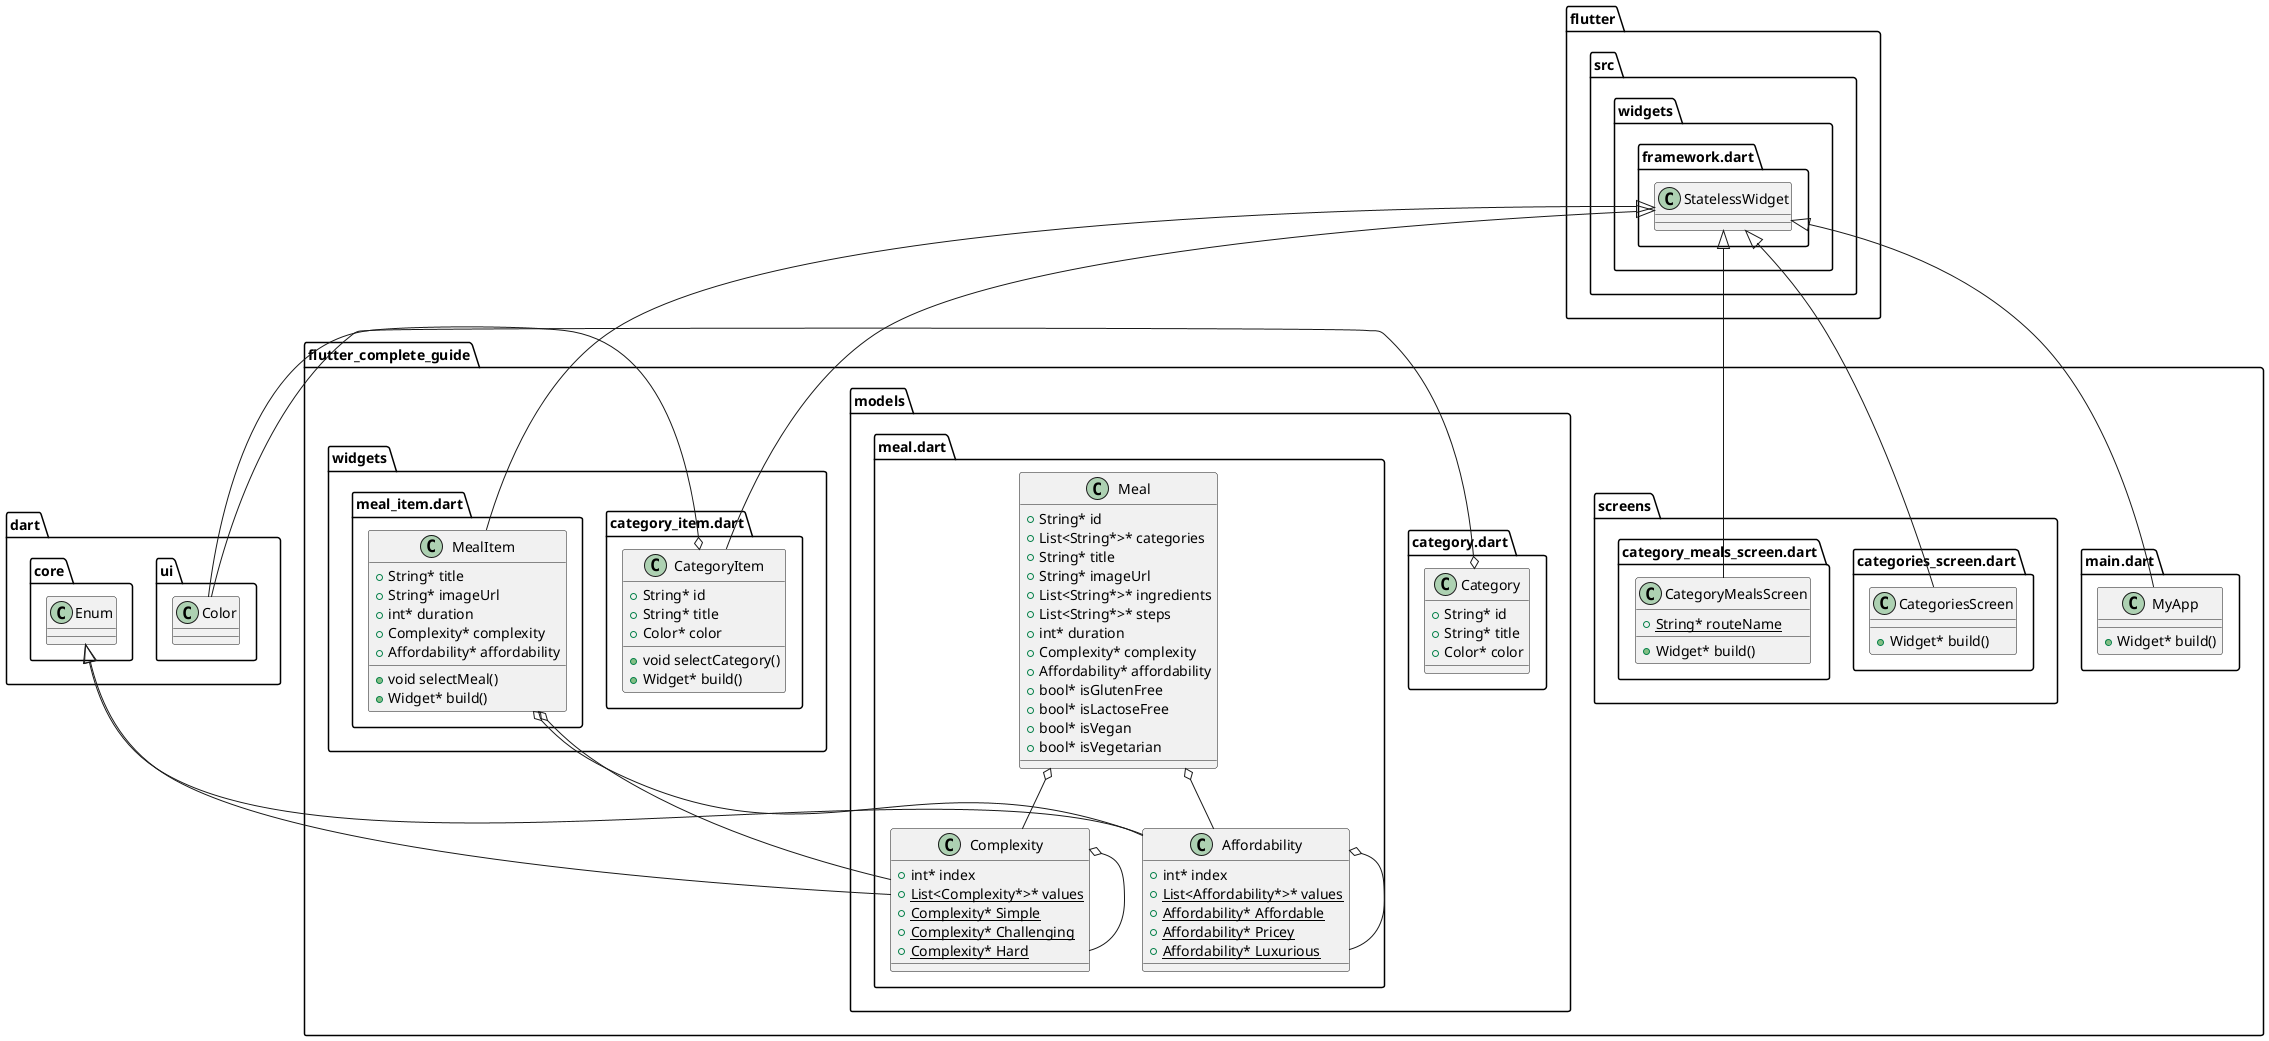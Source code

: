 @startuml MealAppDiagram
set namespaceSeparator ::

class "flutter_complete_guide::main.dart::MyApp" {
  +Widget* build()
}

"flutter::src::widgets::framework.dart::StatelessWidget" <|-- "flutter_complete_guide::main.dart::MyApp"

class "flutter_complete_guide::models::category.dart::Category" {
  +String* id
  +String* title
  +Color* color
}

"flutter_complete_guide::models::category.dart::Category" o-- "dart::ui::Color"

class "flutter_complete_guide::models::meal.dart::Meal" {
  +String* id
  +List<String*>* categories
  +String* title
  +String* imageUrl
  +List<String*>* ingredients
  +List<String*>* steps
  +int* duration
  +Complexity* complexity
  +Affordability* affordability
  +bool* isGlutenFree
  +bool* isLactoseFree
  +bool* isVegan
  +bool* isVegetarian
}

"flutter_complete_guide::models::meal.dart::Meal" o-- "flutter_complete_guide::models::meal.dart::Complexity"
"flutter_complete_guide::models::meal.dart::Meal" o-- "flutter_complete_guide::models::meal.dart::Affordability"

class "flutter_complete_guide::models::meal.dart::Complexity" {
  +int* index
  {static} +List<Complexity*>* values
  {static} +Complexity* Simple
  {static} +Complexity* Challenging
  {static} +Complexity* Hard
}

"flutter_complete_guide::models::meal.dart::Complexity" o-- "flutter_complete_guide::models::meal.dart::Complexity"
"dart::core::Enum" <|-- "flutter_complete_guide::models::meal.dart::Complexity"

class "flutter_complete_guide::models::meal.dart::Affordability" {
  +int* index
  {static} +List<Affordability*>* values
  {static} +Affordability* Affordable
  {static} +Affordability* Pricey
  {static} +Affordability* Luxurious
}

"flutter_complete_guide::models::meal.dart::Affordability" o-- "flutter_complete_guide::models::meal.dart::Affordability"
"dart::core::Enum" <|-- "flutter_complete_guide::models::meal.dart::Affordability"

class "flutter_complete_guide::screens::categories_screen.dart::CategoriesScreen" {
  +Widget* build()
}

"flutter::src::widgets::framework.dart::StatelessWidget" <|-- "flutter_complete_guide::screens::categories_screen.dart::CategoriesScreen"

class "flutter_complete_guide::screens::category_meals_screen.dart::CategoryMealsScreen" {
  {static} +String* routeName
  +Widget* build()
}

"flutter::src::widgets::framework.dart::StatelessWidget" <|-- "flutter_complete_guide::screens::category_meals_screen.dart::CategoryMealsScreen"

class "flutter_complete_guide::widgets::category_item.dart::CategoryItem" {
  +String* id
  +String* title
  +Color* color
  +void selectCategory()
  +Widget* build()
}

"flutter_complete_guide::widgets::category_item.dart::CategoryItem" o-- "dart::ui::Color"
"flutter::src::widgets::framework.dart::StatelessWidget" <|-- "flutter_complete_guide::widgets::category_item.dart::CategoryItem"

class "flutter_complete_guide::widgets::meal_item.dart::MealItem" {
  +String* title
  +String* imageUrl
  +int* duration
  +Complexity* complexity
  +Affordability* affordability
  +void selectMeal()
  +Widget* build()
}

"flutter_complete_guide::widgets::meal_item.dart::MealItem" o-- "flutter_complete_guide::models::meal.dart::Complexity"
"flutter_complete_guide::widgets::meal_item.dart::MealItem" o-- "flutter_complete_guide::models::meal.dart::Affordability"
"flutter::src::widgets::framework.dart::StatelessWidget" <|-- "flutter_complete_guide::widgets::meal_item.dart::MealItem"


@enduml